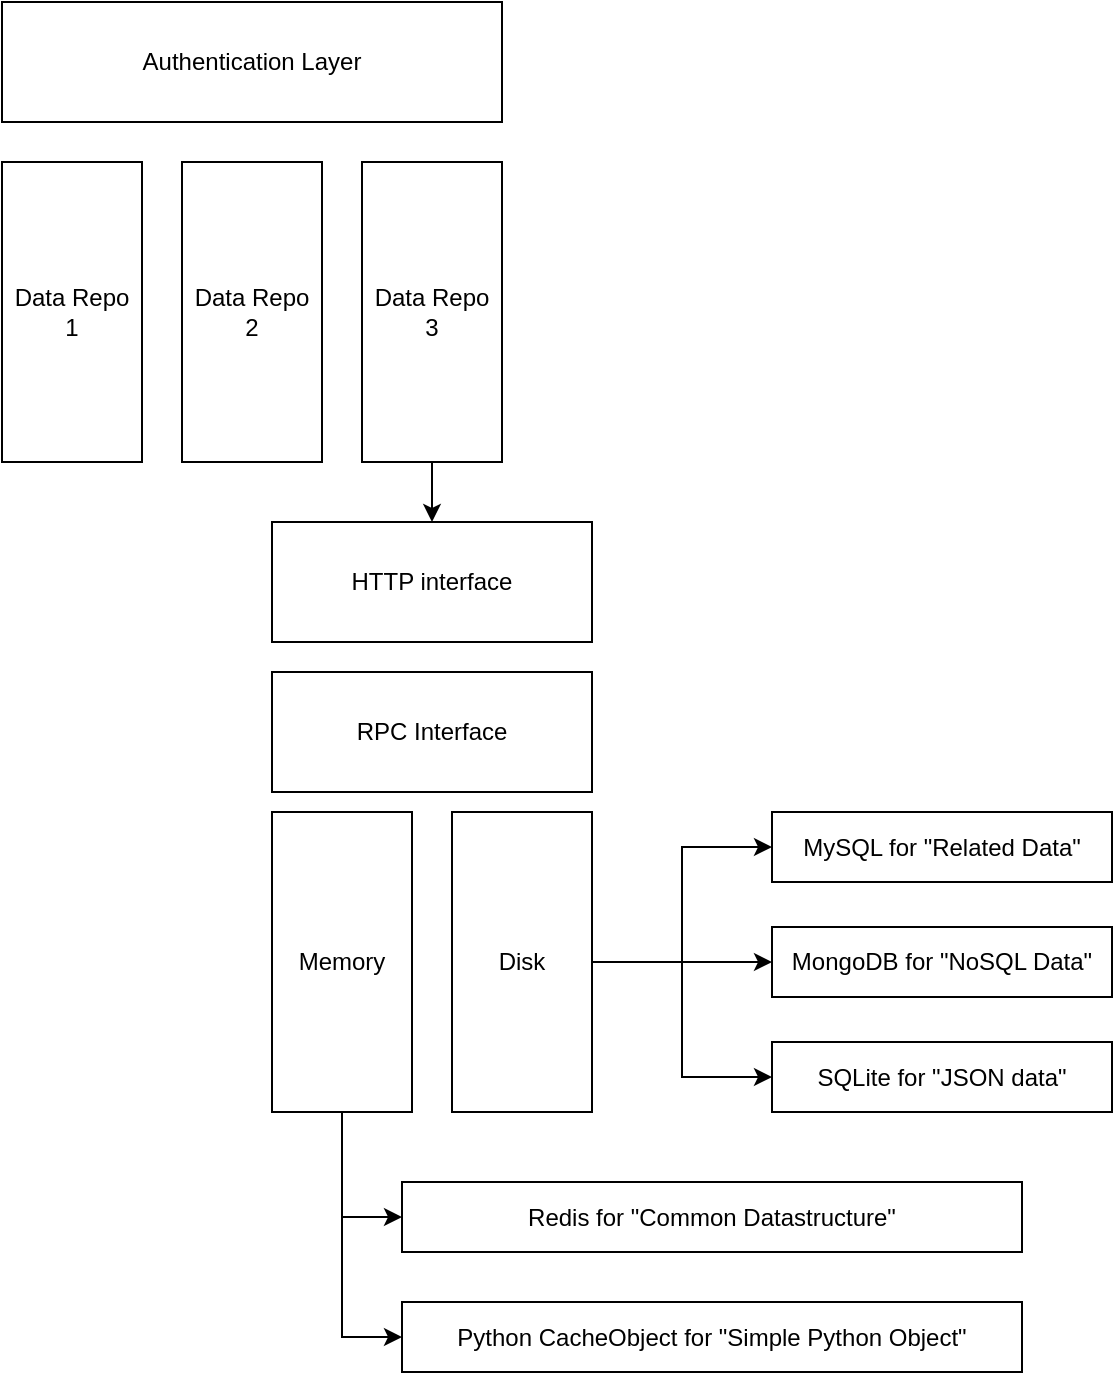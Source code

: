 <mxfile version="12.2.4" pages="1"><diagram id="uRatT7FcVCHEXRHlo94e" name="Page-1"><mxGraphModel dx="1214" dy="544" grid="1" gridSize="10" guides="1" tooltips="1" connect="1" arrows="1" fold="1" page="1" pageScale="1" pageWidth="850" pageHeight="1100" math="0" shadow="0"><root><mxCell id="0"/><mxCell id="1" parent="0"/><mxCell id="2" value="Authentication Layer" style="rounded=0;whiteSpace=wrap;html=1;" parent="1" vertex="1"><mxGeometry x="40" y="80" width="250" height="60" as="geometry"/></mxCell><mxCell id="3" value="Data Repo&lt;br&gt;1" style="rounded=0;whiteSpace=wrap;html=1;" parent="1" vertex="1"><mxGeometry x="40" y="160" width="70" height="150" as="geometry"/></mxCell><mxCell id="4" value="Data Repo&lt;br&gt;2" style="rounded=0;whiteSpace=wrap;html=1;" parent="1" vertex="1"><mxGeometry x="130" y="160" width="70" height="150" as="geometry"/></mxCell><mxCell id="12" value="" style="edgeStyle=orthogonalEdgeStyle;rounded=0;orthogonalLoop=1;jettySize=auto;html=1;" parent="1" source="6" target="11" edge="1"><mxGeometry relative="1" as="geometry"/></mxCell><mxCell id="6" value="Data Repo&lt;br&gt;3" style="rounded=0;whiteSpace=wrap;html=1;" parent="1" vertex="1"><mxGeometry x="220" y="160" width="70" height="150" as="geometry"/></mxCell><mxCell id="26" style="edgeStyle=orthogonalEdgeStyle;rounded=0;orthogonalLoop=1;jettySize=auto;html=1;entryX=0;entryY=0.5;entryDx=0;entryDy=0;" parent="1" source="8" target="24" edge="1"><mxGeometry relative="1" as="geometry"/></mxCell><mxCell id="27" style="edgeStyle=orthogonalEdgeStyle;rounded=0;orthogonalLoop=1;jettySize=auto;html=1;entryX=0;entryY=0.5;entryDx=0;entryDy=0;" parent="1" source="8" target="25" edge="1"><mxGeometry relative="1" as="geometry"/></mxCell><mxCell id="8" value="Memory" style="rounded=0;whiteSpace=wrap;html=1;" parent="1" vertex="1"><mxGeometry x="175" y="485" width="70" height="150" as="geometry"/></mxCell><mxCell id="14" value="" style="edgeStyle=orthogonalEdgeStyle;rounded=0;orthogonalLoop=1;jettySize=auto;html=1;" parent="1" source="9" target="13" edge="1"><mxGeometry relative="1" as="geometry"/></mxCell><mxCell id="19" style="edgeStyle=orthogonalEdgeStyle;rounded=0;orthogonalLoop=1;jettySize=auto;html=1;entryX=0;entryY=0.5;entryDx=0;entryDy=0;" parent="1" source="9" target="16" edge="1"><mxGeometry relative="1" as="geometry"/></mxCell><mxCell id="21" style="edgeStyle=orthogonalEdgeStyle;rounded=0;orthogonalLoop=1;jettySize=auto;html=1;entryX=0;entryY=0.5;entryDx=0;entryDy=0;" parent="1" source="9" target="15" edge="1"><mxGeometry relative="1" as="geometry"/></mxCell><mxCell id="9" value="Disk" style="rounded=0;whiteSpace=wrap;html=1;" parent="1" vertex="1"><mxGeometry x="265" y="485" width="70" height="150" as="geometry"/></mxCell><mxCell id="13" value="MongoDB for &quot;NoSQL Data&quot;" style="rounded=0;whiteSpace=wrap;html=1;" parent="1" vertex="1"><mxGeometry x="425" y="542.5" width="170" height="35" as="geometry"/></mxCell><mxCell id="10" value="RPC Interface" style="rounded=0;whiteSpace=wrap;html=1;" parent="1" vertex="1"><mxGeometry x="175" y="415" width="160" height="60" as="geometry"/></mxCell><mxCell id="11" value="HTTP interface" style="rounded=0;whiteSpace=wrap;html=1;" parent="1" vertex="1"><mxGeometry x="175" y="340" width="160" height="60" as="geometry"/></mxCell><mxCell id="15" value="SQLite for &quot;JSON data&quot;" style="rounded=0;whiteSpace=wrap;html=1;" parent="1" vertex="1"><mxGeometry x="425" y="600" width="170" height="35" as="geometry"/></mxCell><mxCell id="16" value="MySQL for &quot;Related Data&quot;" style="rounded=0;whiteSpace=wrap;html=1;" parent="1" vertex="1"><mxGeometry x="425" y="485" width="170" height="35" as="geometry"/></mxCell><mxCell id="24" value="Redis for &quot;Common Datastructure&quot;" style="rounded=0;whiteSpace=wrap;html=1;" parent="1" vertex="1"><mxGeometry x="240" y="670" width="310" height="35" as="geometry"/></mxCell><mxCell id="25" value="Python CacheObject for &quot;Simple Python Object&quot;" style="rounded=0;whiteSpace=wrap;html=1;" parent="1" vertex="1"><mxGeometry x="240" y="730" width="310" height="35" as="geometry"/></mxCell></root></mxGraphModel></diagram></mxfile>